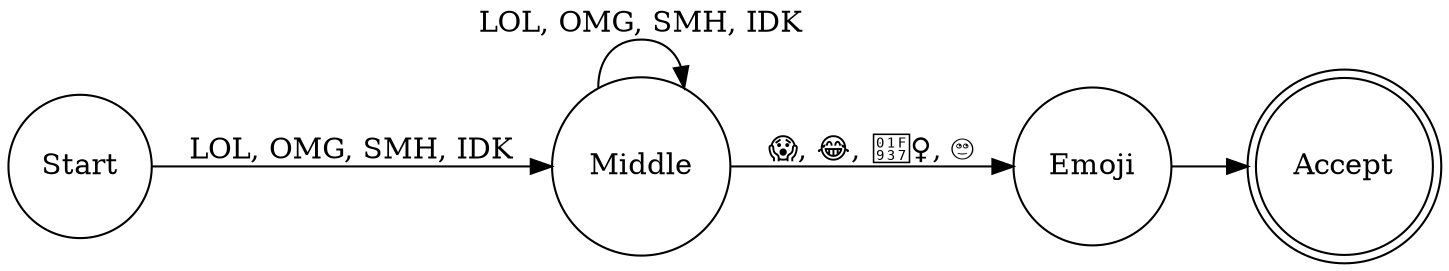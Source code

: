 digraph DFA {
    rankdir=LR;  // Specify the layout direction of the graph as left to right

    // Define the states of the DFA
    Start [shape=circle, label="Start"];
    Middle [shape=circle, label="Middle"];
    Emoji [shape=circle, label="Emoji"];
    Accept [shape=doublecircle, label="Accept"];

    // Define the transitions between states
    Start -> Middle [label="LOL, OMG, SMH, IDK"];  // Transition from the Start state to Middle for specific abbreviations
    Middle -> Middle [label="LOL, OMG, SMH, IDK"];  // Self-loop on Middle for repeated abbreviations
    Middle -> Emoji [label="😱, 😂, 🤷‍♀️, 🙄"];     // Transition from Middle to Emoji for specific emojis
    Emoji -> Accept [label=""];                     // Transition from Emoji to Accept with an empty label (ε)
}
